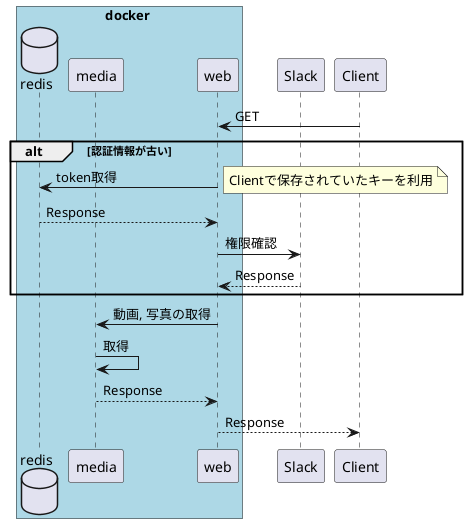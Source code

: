 @startuml WEB

box docker #LightBlue
database redis
participant media
participant web
end box

participant Slack
participant Client

Client -> web : GET

alt 認証情報が古い
	web -> redis: token取得
	note right: Clientで保存されていたキーを利用

	redis --> web: Response
	web -> Slack: 権限確認

	Slack --> web: Response
end

web -> media: 動画, 写真の取得
media -> media: 取得
media --> web: Response

web --> Client : Response
@enduml
